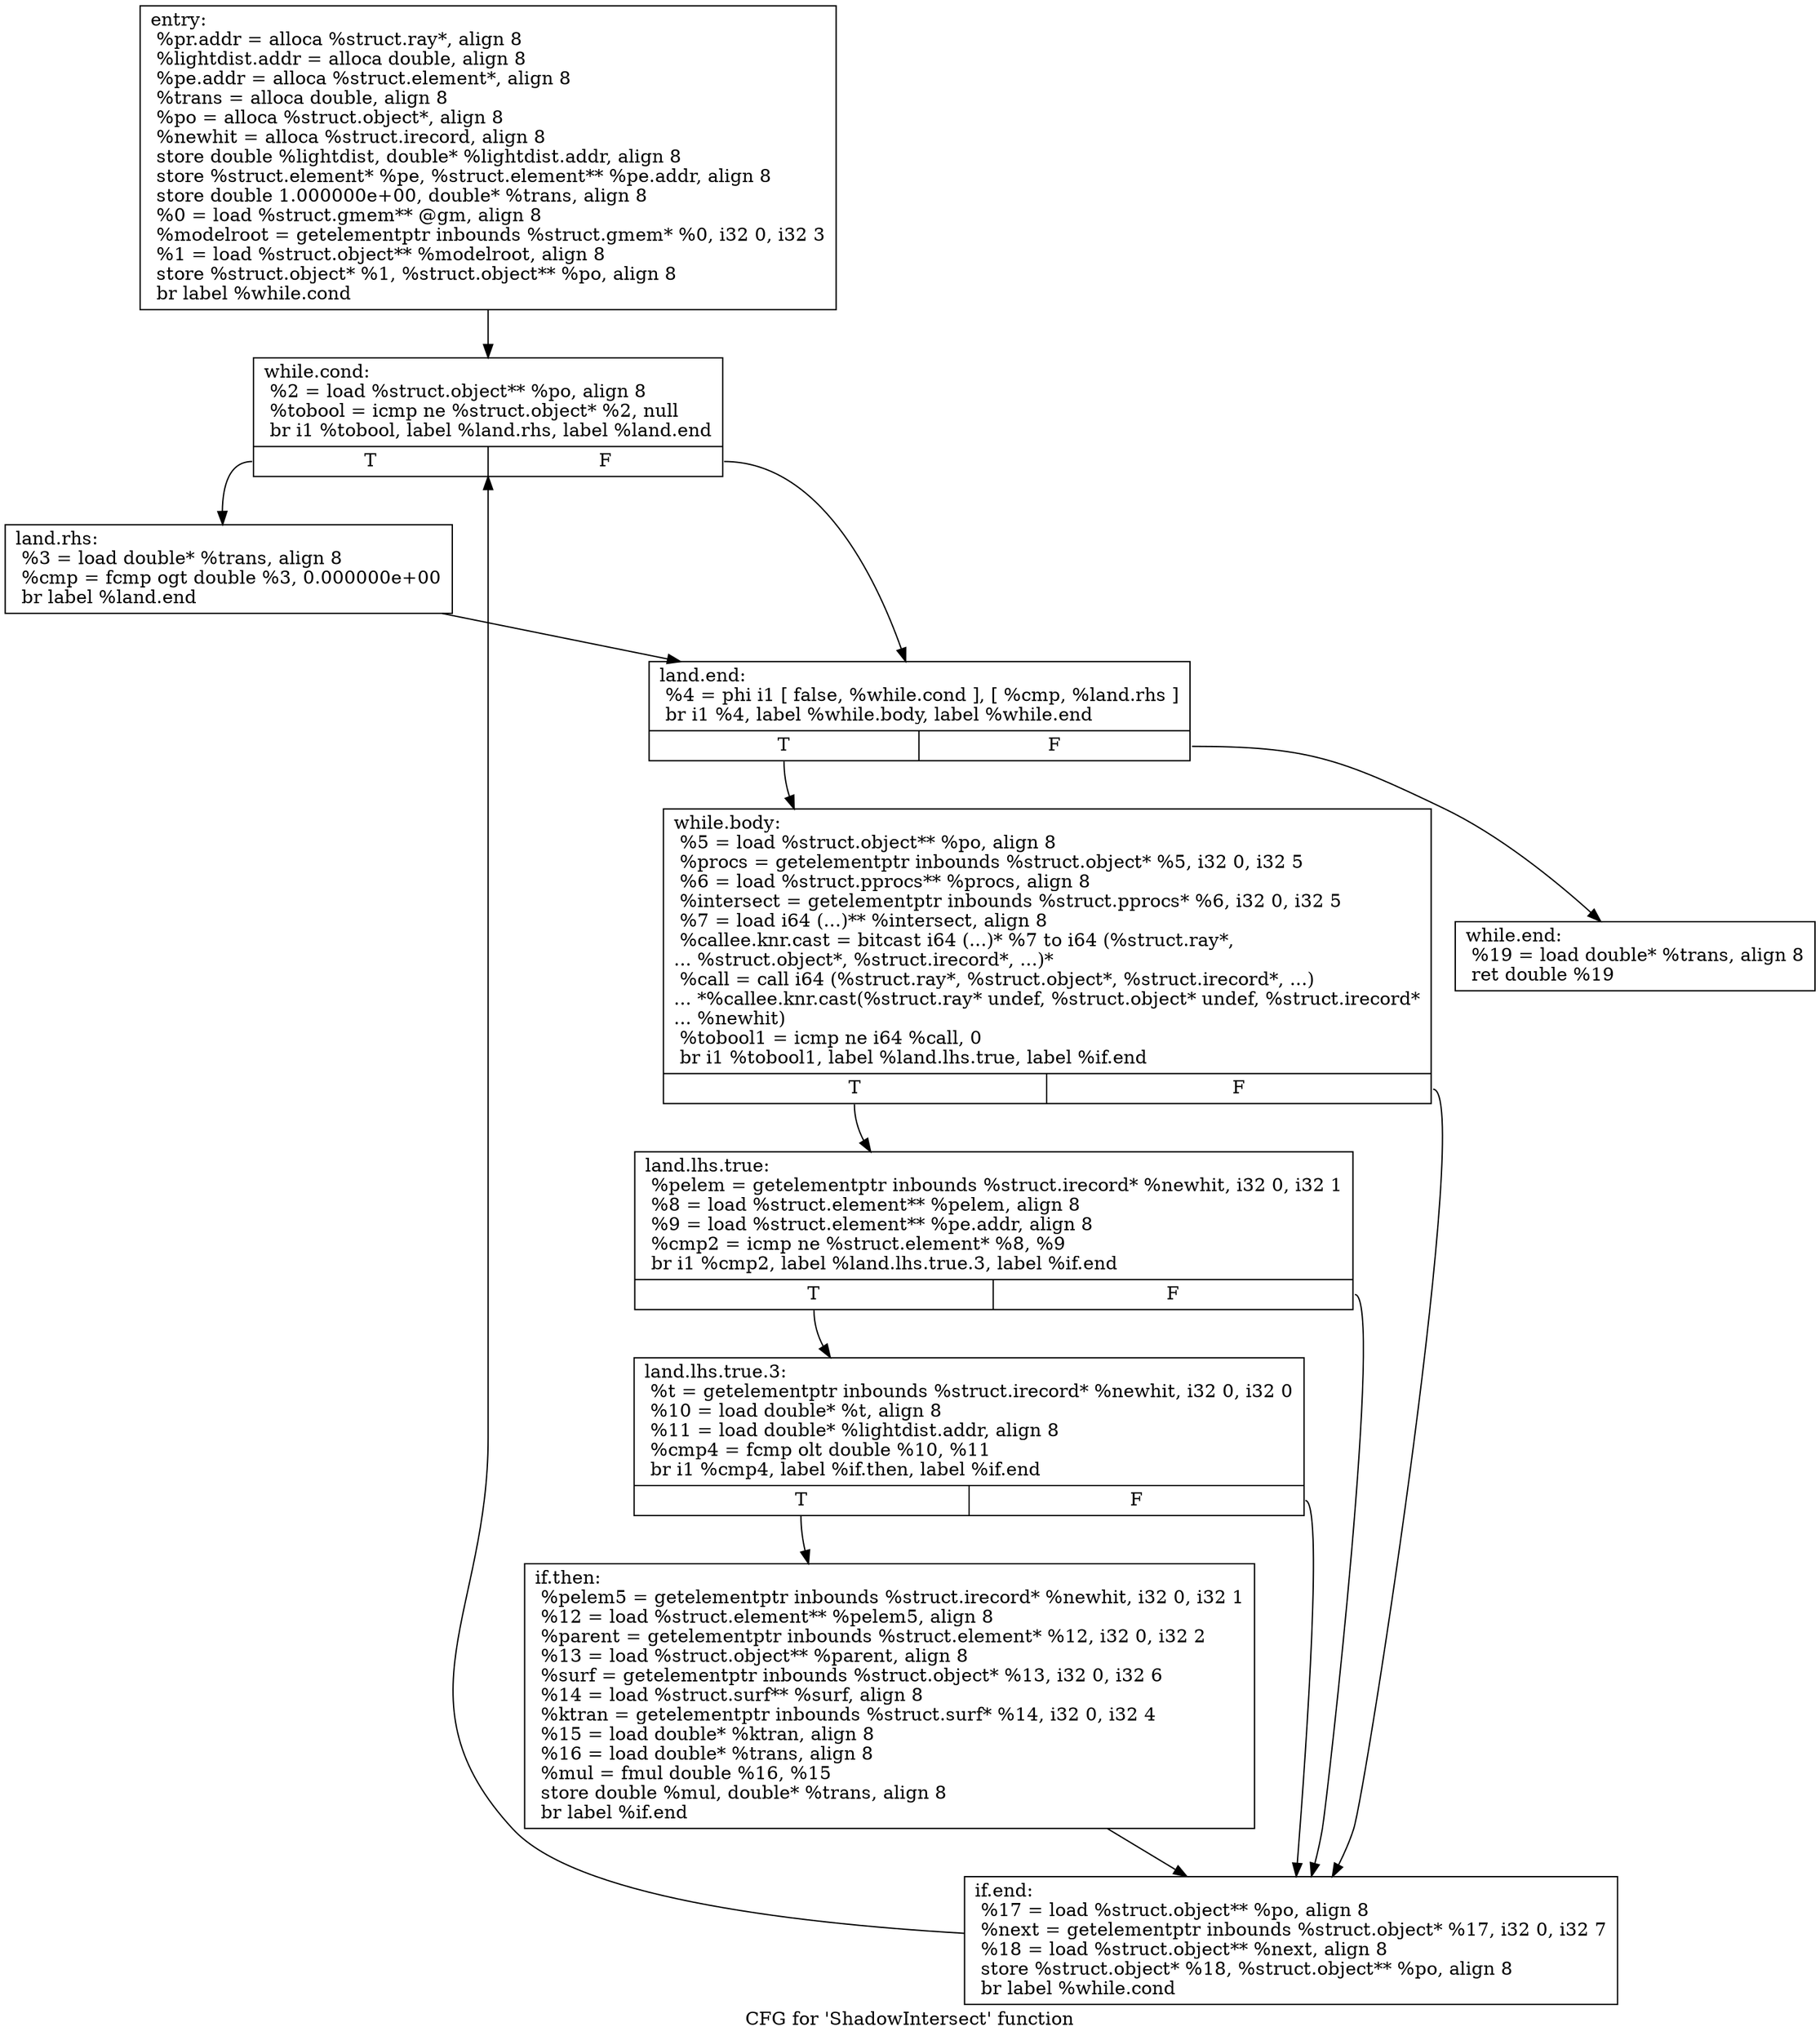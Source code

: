 digraph "CFG for 'ShadowIntersect' function" {
	label="CFG for 'ShadowIntersect' function";

	Node0x5fbbeb0 [shape=record,label="{entry:\l  %pr.addr = alloca %struct.ray*, align 8\l  %lightdist.addr = alloca double, align 8\l  %pe.addr = alloca %struct.element*, align 8\l  %trans = alloca double, align 8\l  %po = alloca %struct.object*, align 8\l  %newhit = alloca %struct.irecord, align 8\l  store double %lightdist, double* %lightdist.addr, align 8\l  store %struct.element* %pe, %struct.element** %pe.addr, align 8\l  store double 1.000000e+00, double* %trans, align 8\l  %0 = load %struct.gmem** @gm, align 8\l  %modelroot = getelementptr inbounds %struct.gmem* %0, i32 0, i32 3\l  %1 = load %struct.object** %modelroot, align 8\l  store %struct.object* %1, %struct.object** %po, align 8\l  br label %while.cond\l}"];
	Node0x5fbbeb0 -> Node0x5fbbf00;
	Node0x5fbbf00 [shape=record,label="{while.cond:                                       \l  %2 = load %struct.object** %po, align 8\l  %tobool = icmp ne %struct.object* %2, null\l  br i1 %tobool, label %land.rhs, label %land.end\l|{<s0>T|<s1>F}}"];
	Node0x5fbbf00:s0 -> Node0x5fbbf50;
	Node0x5fbbf00:s1 -> Node0x5fbbfa0;
	Node0x5fbbf50 [shape=record,label="{land.rhs:                                         \l  %3 = load double* %trans, align 8\l  %cmp = fcmp ogt double %3, 0.000000e+00\l  br label %land.end\l}"];
	Node0x5fbbf50 -> Node0x5fbbfa0;
	Node0x5fbbfa0 [shape=record,label="{land.end:                                         \l  %4 = phi i1 [ false, %while.cond ], [ %cmp, %land.rhs ]\l  br i1 %4, label %while.body, label %while.end\l|{<s0>T|<s1>F}}"];
	Node0x5fbbfa0:s0 -> Node0x5fbbff0;
	Node0x5fbbfa0:s1 -> Node0x5fbc180;
	Node0x5fbbff0 [shape=record,label="{while.body:                                       \l  %5 = load %struct.object** %po, align 8\l  %procs = getelementptr inbounds %struct.object* %5, i32 0, i32 5\l  %6 = load %struct.pprocs** %procs, align 8\l  %intersect = getelementptr inbounds %struct.pprocs* %6, i32 0, i32 5\l  %7 = load i64 (...)** %intersect, align 8\l  %callee.knr.cast = bitcast i64 (...)* %7 to i64 (%struct.ray*,\l... %struct.object*, %struct.irecord*, ...)*\l  %call = call i64 (%struct.ray*, %struct.object*, %struct.irecord*, ...)\l... *%callee.knr.cast(%struct.ray* undef, %struct.object* undef, %struct.irecord*\l... %newhit)\l  %tobool1 = icmp ne i64 %call, 0\l  br i1 %tobool1, label %land.lhs.true, label %if.end\l|{<s0>T|<s1>F}}"];
	Node0x5fbbff0:s0 -> Node0x5fbc040;
	Node0x5fbbff0:s1 -> Node0x5fbc130;
	Node0x5fbc040 [shape=record,label="{land.lhs.true:                                    \l  %pelem = getelementptr inbounds %struct.irecord* %newhit, i32 0, i32 1\l  %8 = load %struct.element** %pelem, align 8\l  %9 = load %struct.element** %pe.addr, align 8\l  %cmp2 = icmp ne %struct.element* %8, %9\l  br i1 %cmp2, label %land.lhs.true.3, label %if.end\l|{<s0>T|<s1>F}}"];
	Node0x5fbc040:s0 -> Node0x5fbc090;
	Node0x5fbc040:s1 -> Node0x5fbc130;
	Node0x5fbc090 [shape=record,label="{land.lhs.true.3:                                  \l  %t = getelementptr inbounds %struct.irecord* %newhit, i32 0, i32 0\l  %10 = load double* %t, align 8\l  %11 = load double* %lightdist.addr, align 8\l  %cmp4 = fcmp olt double %10, %11\l  br i1 %cmp4, label %if.then, label %if.end\l|{<s0>T|<s1>F}}"];
	Node0x5fbc090:s0 -> Node0x5fbc0e0;
	Node0x5fbc090:s1 -> Node0x5fbc130;
	Node0x5fbc0e0 [shape=record,label="{if.then:                                          \l  %pelem5 = getelementptr inbounds %struct.irecord* %newhit, i32 0, i32 1\l  %12 = load %struct.element** %pelem5, align 8\l  %parent = getelementptr inbounds %struct.element* %12, i32 0, i32 2\l  %13 = load %struct.object** %parent, align 8\l  %surf = getelementptr inbounds %struct.object* %13, i32 0, i32 6\l  %14 = load %struct.surf** %surf, align 8\l  %ktran = getelementptr inbounds %struct.surf* %14, i32 0, i32 4\l  %15 = load double* %ktran, align 8\l  %16 = load double* %trans, align 8\l  %mul = fmul double %16, %15\l  store double %mul, double* %trans, align 8\l  br label %if.end\l}"];
	Node0x5fbc0e0 -> Node0x5fbc130;
	Node0x5fbc130 [shape=record,label="{if.end:                                           \l  %17 = load %struct.object** %po, align 8\l  %next = getelementptr inbounds %struct.object* %17, i32 0, i32 7\l  %18 = load %struct.object** %next, align 8\l  store %struct.object* %18, %struct.object** %po, align 8\l  br label %while.cond\l}"];
	Node0x5fbc130 -> Node0x5fbbf00;
	Node0x5fbc180 [shape=record,label="{while.end:                                        \l  %19 = load double* %trans, align 8\l  ret double %19\l}"];
}
